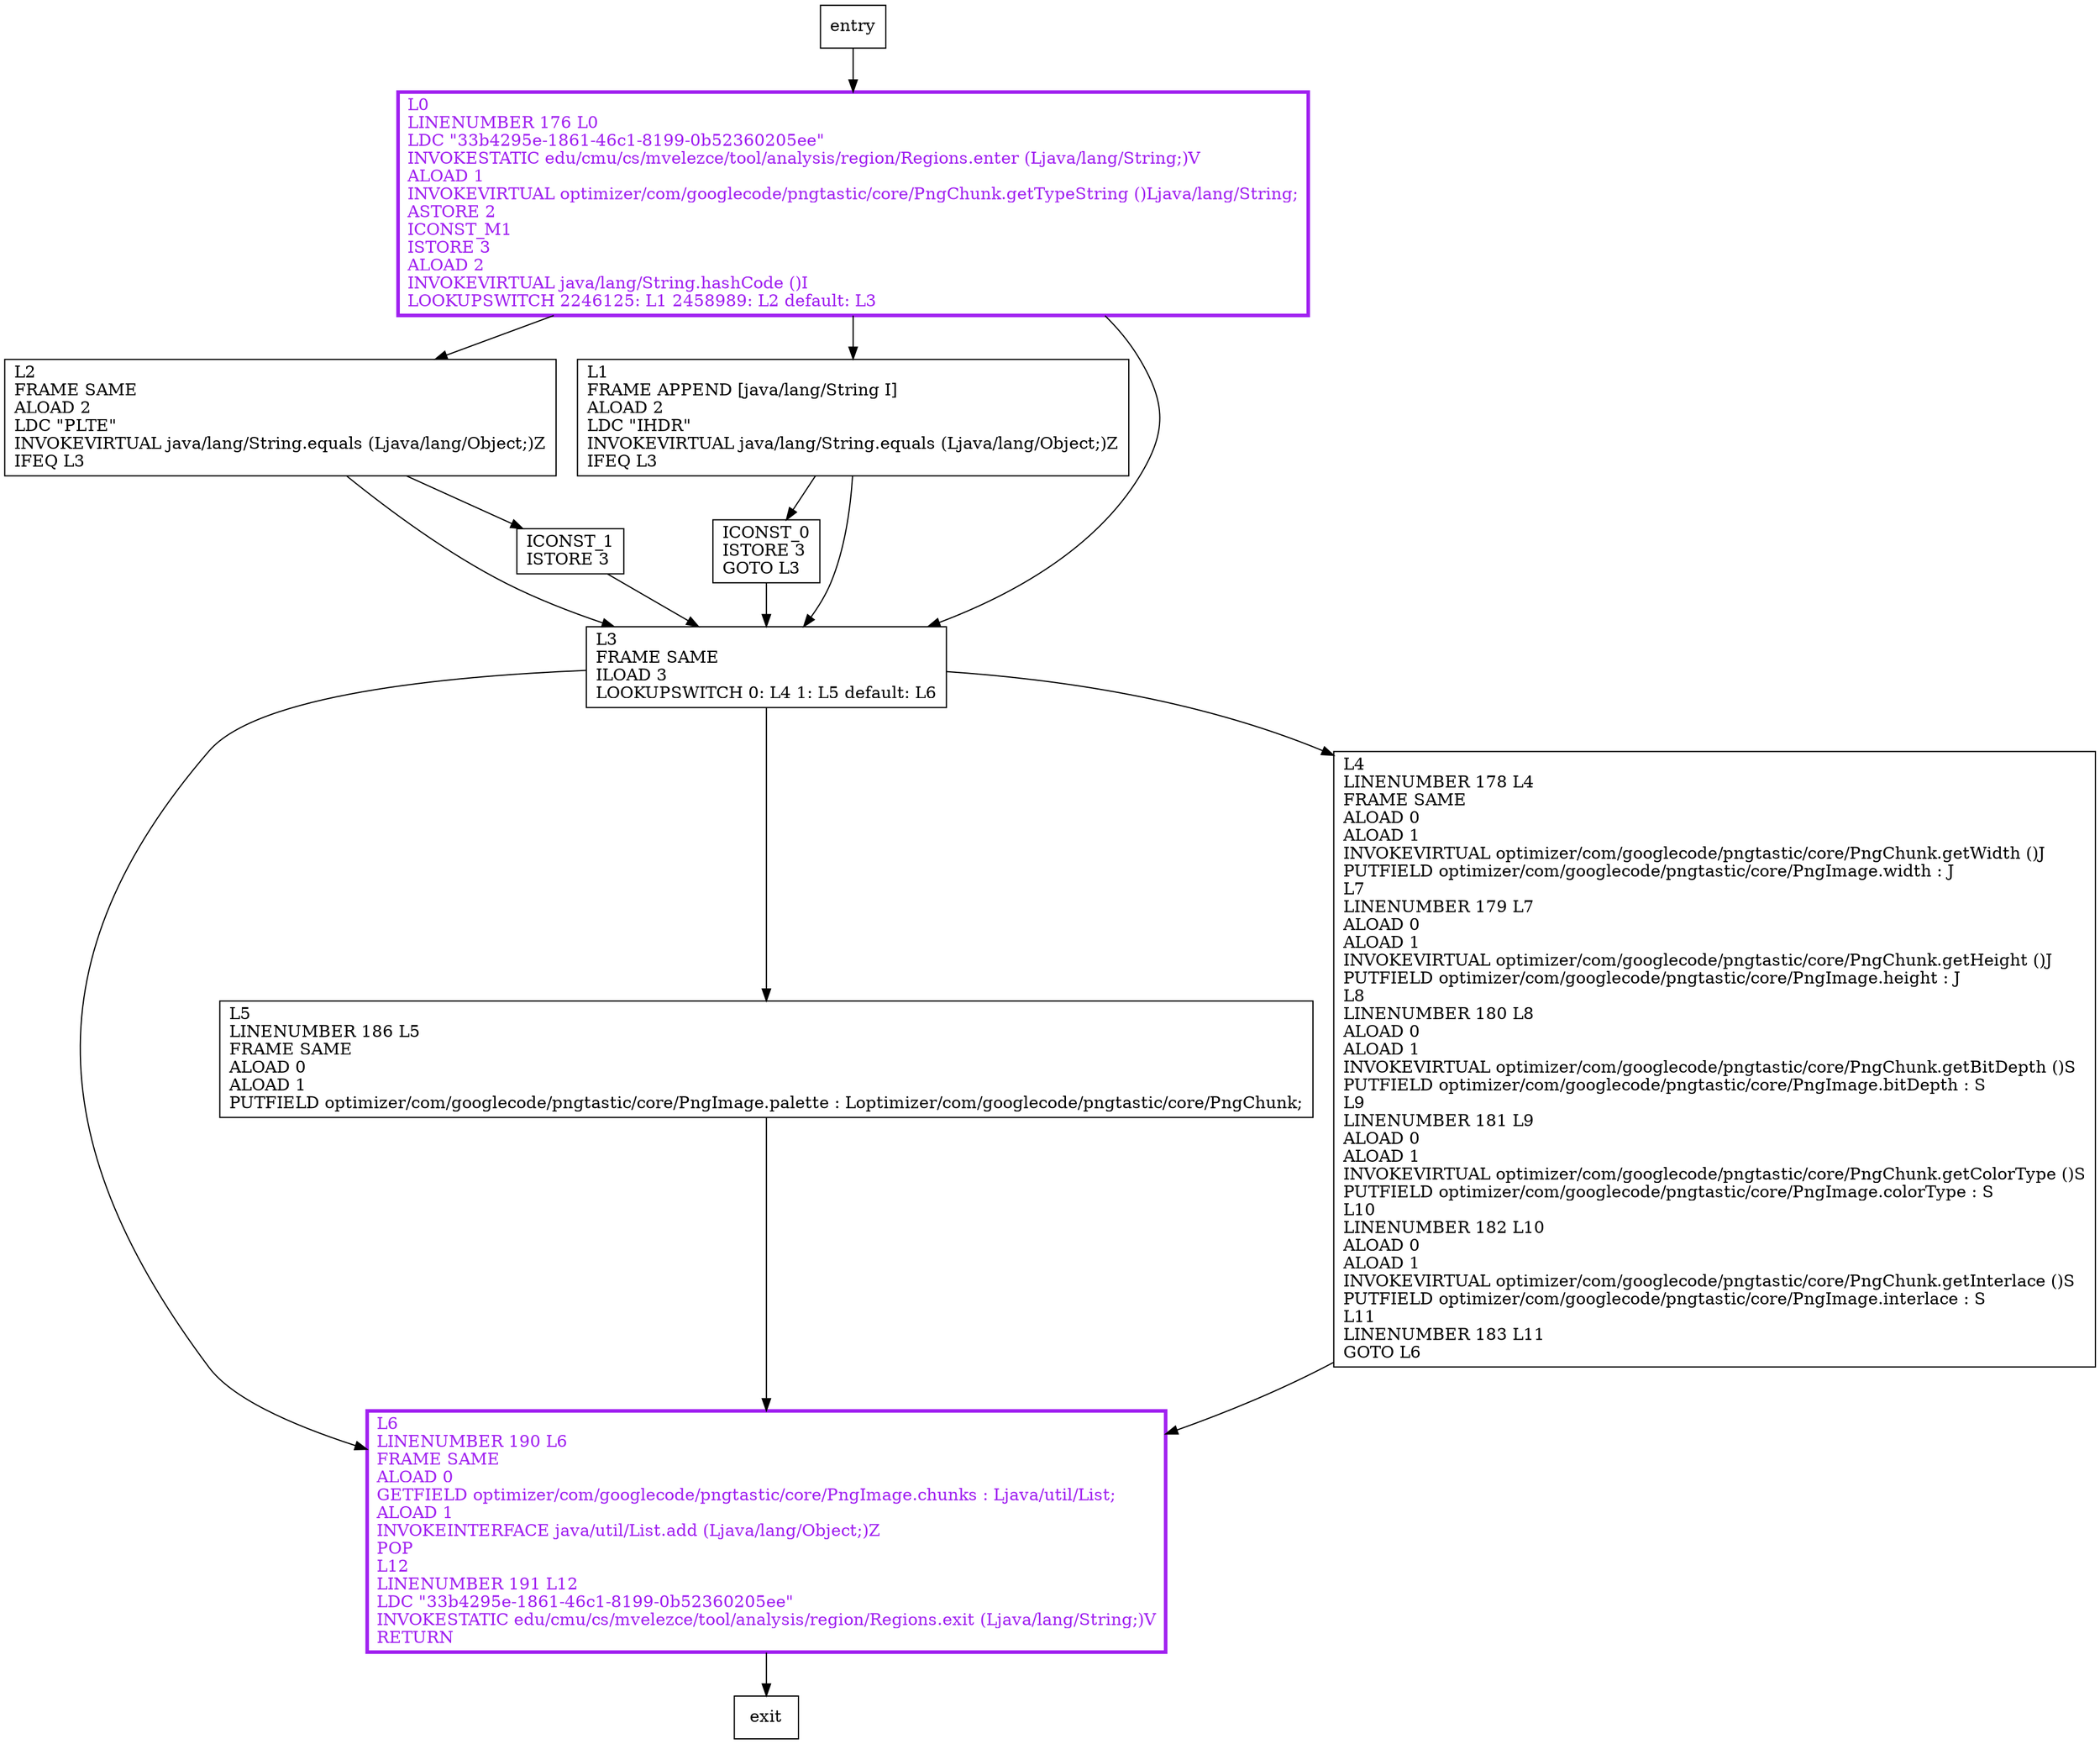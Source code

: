 digraph addChunk {
node [shape=record];
1972928916 [label="L6\lLINENUMBER 190 L6\lFRAME SAME\lALOAD 0\lGETFIELD optimizer/com/googlecode/pngtastic/core/PngImage.chunks : Ljava/util/List;\lALOAD 1\lINVOKEINTERFACE java/util/List.add (Ljava/lang/Object;)Z\lPOP\lL12\lLINENUMBER 191 L12\lLDC \"33b4295e-1861-46c1-8199-0b52360205ee\"\lINVOKESTATIC edu/cmu/cs/mvelezce/tool/analysis/region/Regions.exit (Ljava/lang/String;)V\lRETURN\l"];
1090618843 [label="L0\lLINENUMBER 176 L0\lLDC \"33b4295e-1861-46c1-8199-0b52360205ee\"\lINVOKESTATIC edu/cmu/cs/mvelezce/tool/analysis/region/Regions.enter (Ljava/lang/String;)V\lALOAD 1\lINVOKEVIRTUAL optimizer/com/googlecode/pngtastic/core/PngChunk.getTypeString ()Ljava/lang/String;\lASTORE 2\lICONST_M1\lISTORE 3\lALOAD 2\lINVOKEVIRTUAL java/lang/String.hashCode ()I\lLOOKUPSWITCH
      2246125: L1
      2458989: L2
      default: L3\l"];
733699730 [label="L2\lFRAME SAME\lALOAD 2\lLDC \"PLTE\"\lINVOKEVIRTUAL java/lang/String.equals (Ljava/lang/Object;)Z\lIFEQ L3\l"];
1472195343 [label="L1\lFRAME APPEND [java/lang/String I]\lALOAD 2\lLDC \"IHDR\"\lINVOKEVIRTUAL java/lang/String.equals (Ljava/lang/Object;)Z\lIFEQ L3\l"];
1725507939 [label="ICONST_0\lISTORE 3\lGOTO L3\l"];
759353060 [label="L3\lFRAME SAME\lILOAD 3\lLOOKUPSWITCH
      0: L4
      1: L5
      default: L6\l"];
723238317 [label="L5\lLINENUMBER 186 L5\lFRAME SAME\lALOAD 0\lALOAD 1\lPUTFIELD optimizer/com/googlecode/pngtastic/core/PngImage.palette : Loptimizer/com/googlecode/pngtastic/core/PngChunk;\l"];
1574436530 [label="ICONST_1\lISTORE 3\l"];
69607035 [label="L4\lLINENUMBER 178 L4\lFRAME SAME\lALOAD 0\lALOAD 1\lINVOKEVIRTUAL optimizer/com/googlecode/pngtastic/core/PngChunk.getWidth ()J\lPUTFIELD optimizer/com/googlecode/pngtastic/core/PngImage.width : J\lL7\lLINENUMBER 179 L7\lALOAD 0\lALOAD 1\lINVOKEVIRTUAL optimizer/com/googlecode/pngtastic/core/PngChunk.getHeight ()J\lPUTFIELD optimizer/com/googlecode/pngtastic/core/PngImage.height : J\lL8\lLINENUMBER 180 L8\lALOAD 0\lALOAD 1\lINVOKEVIRTUAL optimizer/com/googlecode/pngtastic/core/PngChunk.getBitDepth ()S\lPUTFIELD optimizer/com/googlecode/pngtastic/core/PngImage.bitDepth : S\lL9\lLINENUMBER 181 L9\lALOAD 0\lALOAD 1\lINVOKEVIRTUAL optimizer/com/googlecode/pngtastic/core/PngChunk.getColorType ()S\lPUTFIELD optimizer/com/googlecode/pngtastic/core/PngImage.colorType : S\lL10\lLINENUMBER 182 L10\lALOAD 0\lALOAD 1\lINVOKEVIRTUAL optimizer/com/googlecode/pngtastic/core/PngChunk.getInterlace ()S\lPUTFIELD optimizer/com/googlecode/pngtastic/core/PngImage.interlace : S\lL11\lLINENUMBER 183 L11\lGOTO L6\l"];
entry;
exit;
1972928916 -> exit;
entry -> 1090618843;
1090618843 -> 733699730;
1090618843 -> 1472195343;
1090618843 -> 759353060;
733699730 -> 759353060;
733699730 -> 1574436530;
1472195343 -> 1725507939;
1472195343 -> 759353060;
1725507939 -> 759353060;
759353060 -> 1972928916;
759353060 -> 723238317;
759353060 -> 69607035;
723238317 -> 1972928916;
1574436530 -> 759353060;
69607035 -> 1972928916;
1972928916[fontcolor="purple", penwidth=3, color="purple"];
1090618843[fontcolor="purple", penwidth=3, color="purple"];
}
